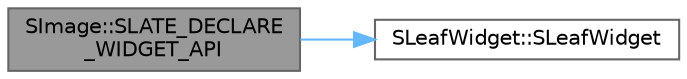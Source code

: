 digraph "SImage::SLATE_DECLARE_WIDGET_API"
{
 // INTERACTIVE_SVG=YES
 // LATEX_PDF_SIZE
  bgcolor="transparent";
  edge [fontname=Helvetica,fontsize=10,labelfontname=Helvetica,labelfontsize=10];
  node [fontname=Helvetica,fontsize=10,shape=box,height=0.2,width=0.4];
  rankdir="LR";
  Node1 [id="Node000001",label="SImage::SLATE_DECLARE\l_WIDGET_API",height=0.2,width=0.4,color="gray40", fillcolor="grey60", style="filled", fontcolor="black",tooltip=" "];
  Node1 -> Node2 [id="edge1_Node000001_Node000002",color="steelblue1",style="solid",tooltip=" "];
  Node2 [id="Node000002",label="SLeafWidget::SLeafWidget",height=0.2,width=0.4,color="grey40", fillcolor="white", style="filled",URL="$d0/d61/classSLeafWidget.html#ab33c7934bae8d6fa51f9b3461d566117",tooltip=" "];
}
